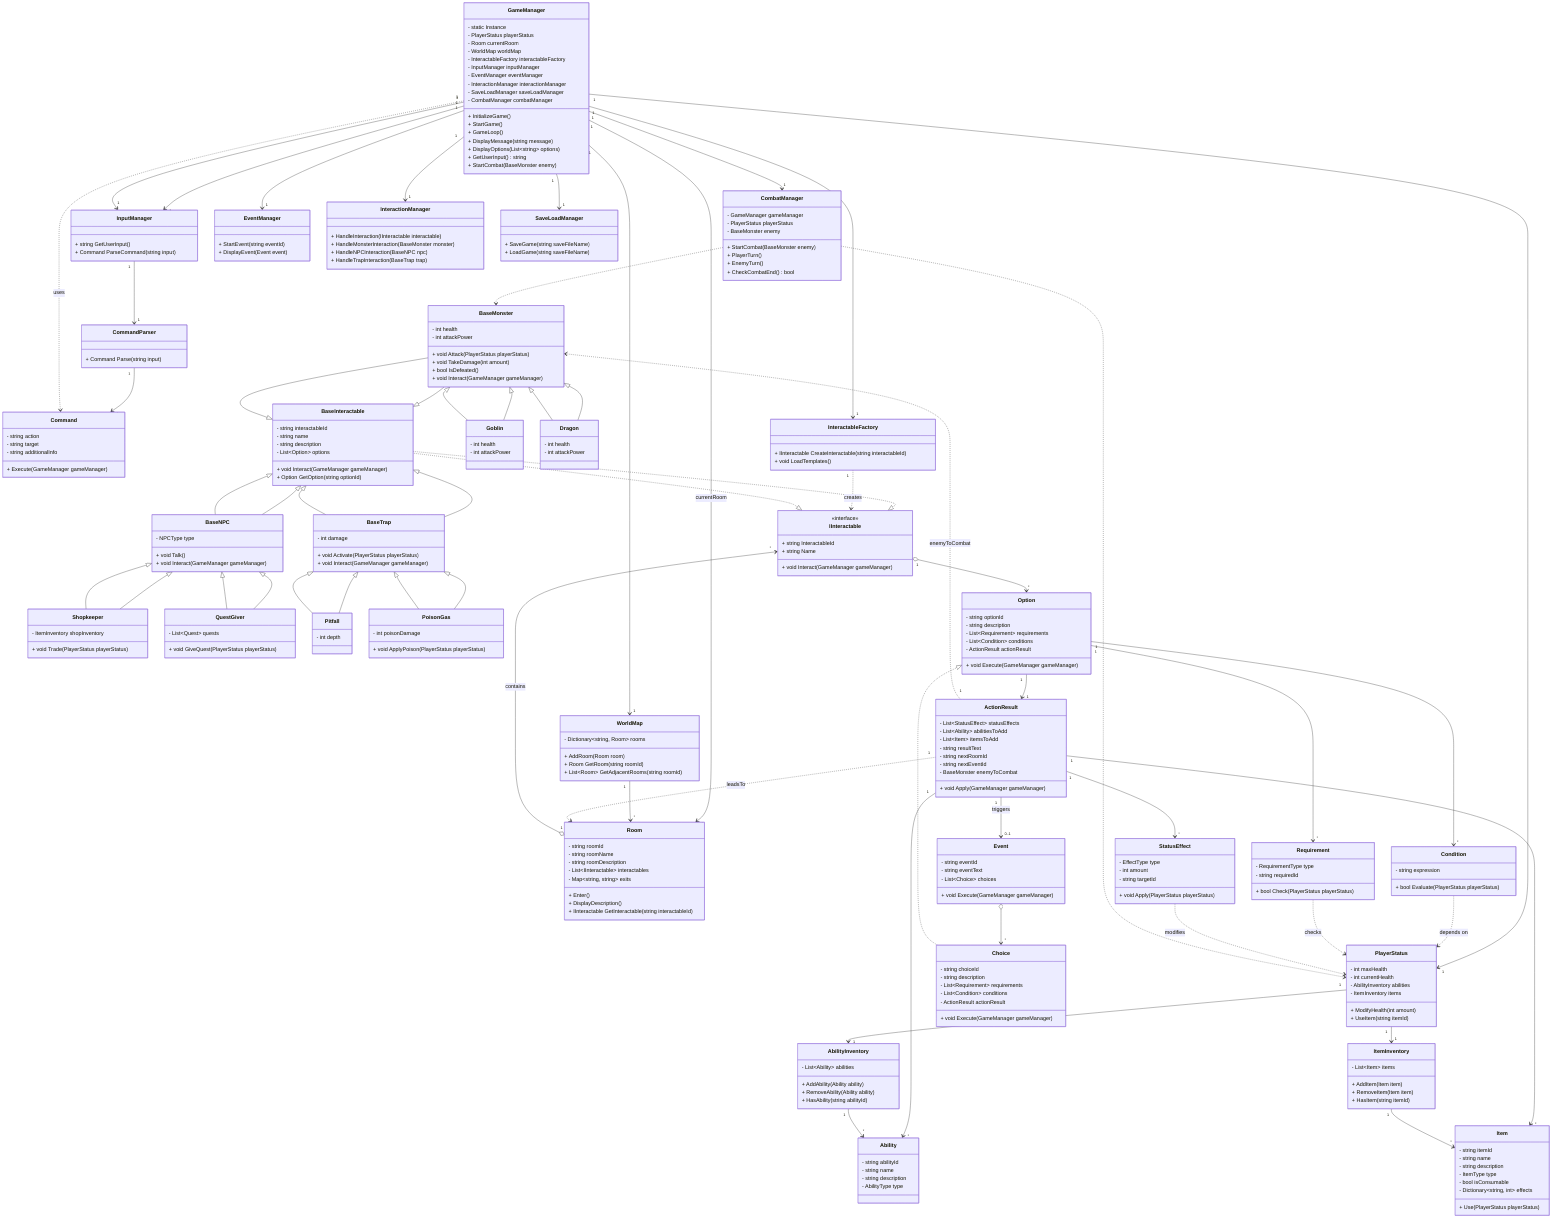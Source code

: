 classDiagram

%% Managers
class GameManager {
    - static Instance
    - PlayerStatus playerStatus
    - Room currentRoom
    - WorldMap worldMap
    - InteractableFactory interactableFactory
    - InputManager inputManager
    - EventManager eventManager
    - InteractionManager interactionManager
    - SaveLoadManager saveLoadManager
    - CombatManager combatManager
    + InitializeGame()
    + StartGame()
    + GameLoop()
    + DisplayMessage(string message)
    + DisplayOptions(List~string~ options)
    + GetUserInput() string
    + StartCombat(BaseMonster enemy)
}

class CombatManager {
    - GameManager gameManager
    - PlayerStatus playerStatus
    - BaseMonster enemy
    + StartCombat(BaseMonster enemy)
    + PlayerTurn()
    + EnemyTurn()
    + CheckCombatEnd() bool
}

class InputManager {
    + string GetUserInput()
    + Command ParseCommand(string input)
}

class EventManager {
    + StartEvent(string eventId)
    + DisplayEvent(Event event)
}

class InteractionManager {
    + HandleInteraction(IInteractable interactable)
    + HandleMonsterInteraction(BaseMonster monster)
    + HandleNPCInteraction(BaseNPC npc)
    + HandleTrapInteraction(BaseTrap trap)
}

class SaveLoadManager {
    + SaveGame(string saveFileName)
    + LoadGame(string saveFileName)
}

%% Command and related classes
class Command {
    - string action
    - string target
    - string additionalInfo
    + Execute(GameManager gameManager)
}

class CommandParser {
    + Command Parse(string input)
}

%% PlayerStatus and inventories
class PlayerStatus {
    - int maxHealth
    - int currentHealth
    - AbilityInventory abilities
    - ItemInventory items
    + ModifyHealth(int amount)
    + UseItem(string itemId)
}

class AbilityInventory {
    - List~Ability~ abilities
    + AddAbility(Ability ability)
    + RemoveAbility(Ability ability)
    + HasAbility(string abilityId)
}

class ItemInventory {
    - List~Item~ items
    + AddItem(Item item)
    + RemoveItem(Item item)
    + HasItem(string itemId)
}

class Ability {
    - string abilityId
    - string name
    - string description
    - AbilityType type
}

class Item {
    - string itemId
    - string name
    - string description
    - ItemType type
    - bool isConsumable
    - Dictionary~string, int~ effects
    + Use(PlayerStatus playerStatus)
}

%% WorldMap and Room
class WorldMap {
    - Dictionary~string, Room~ rooms
    + AddRoom(Room room)
    + Room GetRoom(string roomId)
    + List~Room~ GetAdjacentRooms(string roomId)
}

class Room {
    - string roomId
    - string roomName
    - string roomDescription
    - List~IInteractable~ interactables
    - Map~string, string~ exits
    + Enter()
    + DisplayDescription()
    + IInteractable GetInteractable(string interactableId)
}

%% Interactable and related classes
class IInteractable {
    <<interface>>
    + string InteractableId
    + string Name
    + void Interact(GameManager gameManager)
}

class BaseInteractable {
    - string interactableId
    - string name
    - string description
    - List~Option~ options
    + void Interact(GameManager gameManager)
    + Option GetOption(string optionId)
}
BaseInteractable ..|> IInteractable

%% Monster classes
class BaseMonster {
    - int health
    - int attackPower
    + void Attack(PlayerStatus playerStatus)
    + void TakeDamage(int amount)
    + bool IsDefeated()
    + void Interact(GameManager gameManager)
}
BaseMonster --|> BaseInteractable

class Goblin {
    - int health
    - int attackPower
}
Goblin --|> BaseMonster

class Dragon {
    - int health
    - int attackPower
}
Dragon --|> BaseMonster

%% NPC classes
class BaseNPC {
    - NPCType type
    + void Talk()
    + void Interact(GameManager gameManager)
}
BaseNPC --|> BaseInteractable

class Shopkeeper {
    - ItemInventory shopInventory
    + void Trade(PlayerStatus playerStatus)
}
Shopkeeper --|> BaseNPC

class QuestGiver {
    - List~Quest~ quests
    + void GiveQuest(PlayerStatus playerStatus)
}
QuestGiver --|> BaseNPC

%% Trap classes
class BaseTrap {
    - int damage
    + void Activate(PlayerStatus playerStatus)
    + void Interact(GameManager gameManager)
}
BaseTrap --|> BaseInteractable

class Pitfall {
    - int depth
}
Pitfall --|> BaseTrap

class PoisonGas {
    - int poisonDamage
    + void ApplyPoison(PlayerStatus playerStatus)
}
PoisonGas --|> BaseTrap

%% Option and related classes
class Option {
    - string optionId
    - string description
    - List~Requirement~ requirements
    - List~Condition~ conditions
    - ActionResult actionResult
    + void Execute(GameManager gameManager)
}

class ActionResult {
    - List~StatusEffect~ statusEffects
    - List~Ability~ abilitiesToAdd
    - List~Item~ itemsToAdd
    - string resultText
    - string nextRoomId
    - string nextEventId
    - BaseMonster enemyToCombat
    + void Apply(GameManager gameManager)
}

class Condition {
    - string expression
    + bool Evaluate(PlayerStatus playerStatus)
}

class Requirement {
    - RequirementType type
    - string requiredId
    + bool Check(PlayerStatus playerStatus)
}

class StatusEffect {
    - EffectType type
    - int amount
    - string targetId
    + void Apply(PlayerStatus playerStatus)
}

%% Event and Choice
class Event {
    - string eventId
    - string eventText
    - List~Choice~ choices
    + void Execute(GameManager gameManager)
}

class Choice {
    - string choiceId
    - string description
    - List~Requirement~ requirements
    - List~Condition~ conditions
    - ActionResult actionResult
    + void Execute(GameManager gameManager)
}
Choice ..|> Option

Event o--> "*" Choice

%% InteractableFactory
class InteractableFactory {
    + IInteractable CreateInteractable(string interactableId)
    + void LoadTemplates()
}

%% Relationships

GameManager "1" --> "1" CombatManager
GameManager "1" --> "1" PlayerStatus
GameManager "1" --> "1" WorldMap
GameManager "1" --> "1" Room : currentRoom
GameManager "1" --> "1" InteractableFactory
GameManager "1" --> "1" InputManager
GameManager "1" --> "1" EventManager
GameManager "1" --> "1" InteractionManager
GameManager "1" --> "1" SaveLoadManager

WorldMap "1" --> "*" Room

Room "1" o--> "*" IInteractable : contains

InteractableFactory "1" ..> IInteractable : creates

IInteractable <|.. BaseInteractable

BaseInteractable <|-- BaseMonster
BaseMonster <|-- Goblin
BaseMonster <|-- Dragon

BaseInteractable <|-- BaseNPC
BaseNPC <|-- Shopkeeper
BaseNPC <|-- QuestGiver

BaseInteractable <|-- BaseTrap
BaseTrap <|-- Pitfall
BaseTrap <|-- PoisonGas

IInteractable "1" o--> "*" Option

Option "1" --> "1" ActionResult
Option "1" --> "*" Requirement
Option "1" --> "*" Condition

ActionResult "1" --> "*" StatusEffect
ActionResult "1" --> "*" Ability
ActionResult "1" --> "*" Item
ActionResult "1" --> "0..1" Event : triggers
ActionResult "1" ..> Room : leadsTo
ActionResult "1" ..> BaseMonster : enemyToCombat

PlayerStatus "1" --> "1" AbilityInventory
PlayerStatus "1" --> "1" ItemInventory

Condition ..> PlayerStatus : depends on
Requirement ..> PlayerStatus : checks

InputManager "1" --> "1" CommandParser
CommandParser "1" --> "1" Command

GameManager "1" ..> Command : uses
GameManager "1" --> "1" InputManager

StatusEffect ..> PlayerStatus : modifies

CombatManager ..> PlayerStatus
CombatManager ..> BaseMonster
ItemInventory "1" --> "*" Item
AbilityInventory "1" --> "*" Ability